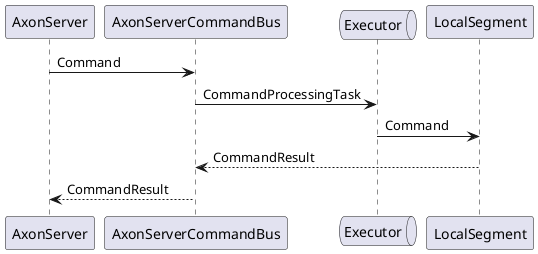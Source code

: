 @startuml

participant "AxonServer" as as
participant "AxonServerCommandBus" as ascb
queue Executor as e
participant "LocalSegment" as ls

as -> ascb: Command
ascb -> e: CommandProcessingTask
e -> ls: Command
ascb <-- ls: CommandResult
as <-- ascb: CommandResult

@enduml
